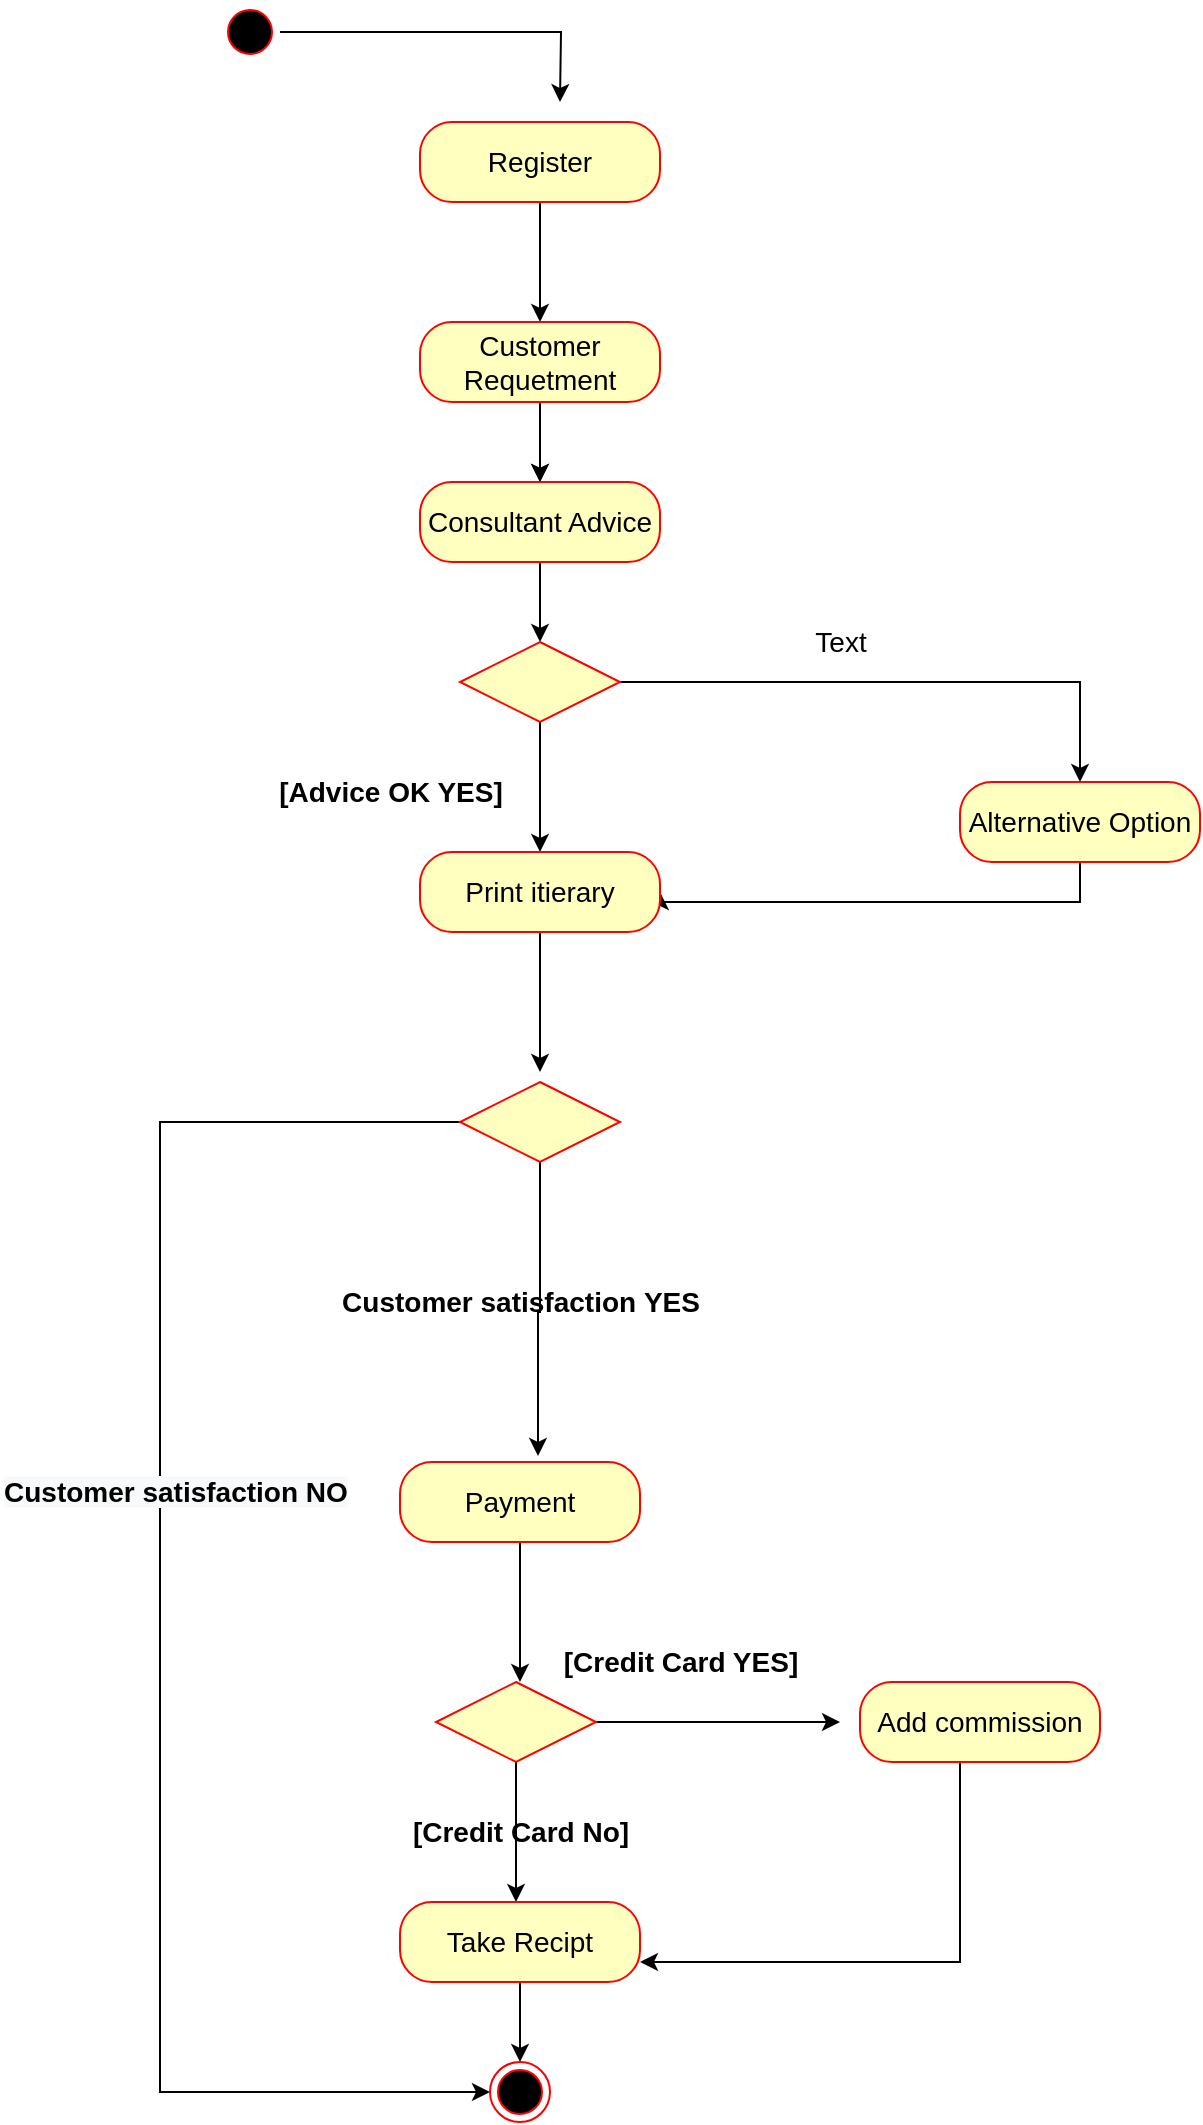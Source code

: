 <mxfile version="20.4.1" type="device"><diagram id="fTqkOirAxgICEb7VzjU3" name="Page-1"><mxGraphModel dx="1778" dy="921" grid="1" gridSize="10" guides="1" tooltips="1" connect="1" arrows="1" fold="1" page="1" pageScale="1" pageWidth="850" pageHeight="1100" math="0" shadow="0"><root><mxCell id="0"/><mxCell id="1" parent="0"/><mxCell id="0w0IZRsJO1UFUmPVu37G-51" value="" style="edgeStyle=orthogonalEdgeStyle;rounded=0;orthogonalLoop=1;jettySize=auto;html=1;fontSize=14;" edge="1" parent="1" source="0w0IZRsJO1UFUmPVu37G-1"><mxGeometry relative="1" as="geometry"><mxPoint x="290" y="90" as="targetPoint"/></mxGeometry></mxCell><mxCell id="0w0IZRsJO1UFUmPVu37G-1" value="" style="ellipse;html=1;shape=startState;fillColor=#000000;strokeColor=#ff0000;" vertex="1" parent="1"><mxGeometry x="120" y="40" width="30" height="30" as="geometry"/></mxCell><mxCell id="0w0IZRsJO1UFUmPVu37G-52" value="" style="edgeStyle=orthogonalEdgeStyle;rounded=0;orthogonalLoop=1;jettySize=auto;html=1;fontSize=14;" edge="1" parent="1" source="0w0IZRsJO1UFUmPVu37G-3" target="0w0IZRsJO1UFUmPVu37G-5"><mxGeometry relative="1" as="geometry"/></mxCell><mxCell id="0w0IZRsJO1UFUmPVu37G-3" value="&lt;font style=&quot;font-size: 14px;&quot;&gt;Register&lt;/font&gt;" style="rounded=1;whiteSpace=wrap;html=1;arcSize=40;fontColor=#000000;fillColor=#ffffc0;strokeColor=#ff0000;" vertex="1" parent="1"><mxGeometry x="220" y="100" width="120" height="40" as="geometry"/></mxCell><mxCell id="0w0IZRsJO1UFUmPVu37G-7" value="" style="edgeStyle=orthogonalEdgeStyle;rounded=0;orthogonalLoop=1;jettySize=auto;html=1;fontSize=14;" edge="1" parent="1" source="0w0IZRsJO1UFUmPVu37G-5" target="0w0IZRsJO1UFUmPVu37G-6"><mxGeometry relative="1" as="geometry"/></mxCell><mxCell id="0w0IZRsJO1UFUmPVu37G-24" value="" style="edgeStyle=orthogonalEdgeStyle;rounded=0;orthogonalLoop=1;jettySize=auto;html=1;fontSize=14;" edge="1" parent="1" source="0w0IZRsJO1UFUmPVu37G-5" target="0w0IZRsJO1UFUmPVu37G-6"><mxGeometry relative="1" as="geometry"/></mxCell><mxCell id="0w0IZRsJO1UFUmPVu37G-5" value="&lt;font style=&quot;font-size: 14px;&quot;&gt;Customer Requetment&lt;/font&gt;" style="rounded=1;whiteSpace=wrap;html=1;arcSize=40;fontColor=#000000;fillColor=#ffffc0;strokeColor=#ff0000;" vertex="1" parent="1"><mxGeometry x="220" y="200" width="120" height="40" as="geometry"/></mxCell><mxCell id="0w0IZRsJO1UFUmPVu37G-9" value="" style="edgeStyle=orthogonalEdgeStyle;rounded=0;orthogonalLoop=1;jettySize=auto;html=1;fontSize=14;" edge="1" parent="1" source="0w0IZRsJO1UFUmPVu37G-6"><mxGeometry relative="1" as="geometry"><mxPoint x="280" y="360" as="targetPoint"/></mxGeometry></mxCell><mxCell id="0w0IZRsJO1UFUmPVu37G-6" value="&lt;font style=&quot;font-size: 14px;&quot;&gt;Consultant Advice&lt;/font&gt;" style="rounded=1;whiteSpace=wrap;html=1;arcSize=40;fontColor=#000000;fillColor=#ffffc0;strokeColor=#ff0000;" vertex="1" parent="1"><mxGeometry x="220" y="280" width="120" height="40" as="geometry"/></mxCell><mxCell id="0w0IZRsJO1UFUmPVu37G-47" value="" style="edgeStyle=orthogonalEdgeStyle;rounded=0;orthogonalLoop=1;jettySize=auto;html=1;fontSize=14;" edge="1" parent="1" source="0w0IZRsJO1UFUmPVu37G-13" target="0w0IZRsJO1UFUmPVu37G-18"><mxGeometry relative="1" as="geometry"/></mxCell><mxCell id="0w0IZRsJO1UFUmPVu37G-49" value="" style="edgeStyle=orthogonalEdgeStyle;rounded=0;orthogonalLoop=1;jettySize=auto;html=1;fontSize=14;entryX=0.5;entryY=0;entryDx=0;entryDy=0;" edge="1" parent="1" source="0w0IZRsJO1UFUmPVu37G-13" target="0w0IZRsJO1UFUmPVu37G-16"><mxGeometry relative="1" as="geometry"><mxPoint x="400" y="380" as="targetPoint"/></mxGeometry></mxCell><mxCell id="0w0IZRsJO1UFUmPVu37G-13" value="" style="rhombus;whiteSpace=wrap;html=1;fillColor=#ffffc0;strokeColor=#ff0000;labelBackgroundColor=#F19C99;fontSize=14;" vertex="1" parent="1"><mxGeometry x="240" y="360" width="80" height="40" as="geometry"/></mxCell><mxCell id="0w0IZRsJO1UFUmPVu37G-23" value="" style="edgeStyle=orthogonalEdgeStyle;rounded=0;orthogonalLoop=1;jettySize=auto;html=1;fontSize=14;entryX=1;entryY=0.5;entryDx=0;entryDy=0;" edge="1" parent="1" source="0w0IZRsJO1UFUmPVu37G-16" target="0w0IZRsJO1UFUmPVu37G-18"><mxGeometry relative="1" as="geometry"><mxPoint x="360" y="490" as="targetPoint"/><Array as="points"><mxPoint x="550" y="490"/><mxPoint x="340" y="490"/></Array></mxGeometry></mxCell><mxCell id="0w0IZRsJO1UFUmPVu37G-16" value="&lt;font style=&quot;font-size: 14px;&quot;&gt;Alternative Option&lt;/font&gt;" style="rounded=1;whiteSpace=wrap;html=1;arcSize=40;fontColor=#000000;fillColor=#ffffc0;strokeColor=#ff0000;" vertex="1" parent="1"><mxGeometry x="490" y="430" width="120" height="40" as="geometry"/></mxCell><mxCell id="0w0IZRsJO1UFUmPVu37G-17" value="&lt;b&gt;[Advice OK YES]&lt;/b&gt;" style="text;html=1;align=center;verticalAlign=middle;resizable=0;points=[];autosize=1;strokeColor=none;fillColor=none;fontSize=14;" vertex="1" parent="1"><mxGeometry x="135" y="420" width="140" height="30" as="geometry"/></mxCell><mxCell id="0w0IZRsJO1UFUmPVu37G-27" value="" style="edgeStyle=orthogonalEdgeStyle;rounded=0;orthogonalLoop=1;jettySize=auto;html=1;fontSize=14;" edge="1" parent="1" source="0w0IZRsJO1UFUmPVu37G-18"><mxGeometry relative="1" as="geometry"><mxPoint x="280" y="575" as="targetPoint"/></mxGeometry></mxCell><mxCell id="0w0IZRsJO1UFUmPVu37G-18" value="&lt;font style=&quot;font-size: 14px;&quot;&gt;Print itierary&lt;/font&gt;" style="rounded=1;whiteSpace=wrap;html=1;arcSize=40;fontColor=#000000;fillColor=#ffffc0;strokeColor=#ff0000;" vertex="1" parent="1"><mxGeometry x="220" y="465" width="120" height="40" as="geometry"/></mxCell><mxCell id="0w0IZRsJO1UFUmPVu37G-32" value="" style="edgeStyle=orthogonalEdgeStyle;rounded=0;orthogonalLoop=1;jettySize=auto;html=1;fontSize=14;entryX=0;entryY=0.5;entryDx=0;entryDy=0;" edge="1" parent="1" source="0w0IZRsJO1UFUmPVu37G-28" target="0w0IZRsJO1UFUmPVu37G-57"><mxGeometry relative="1" as="geometry"><mxPoint x="160" y="600" as="targetPoint"/><Array as="points"><mxPoint x="90" y="600"/><mxPoint x="90" y="1085"/></Array></mxGeometry></mxCell><mxCell id="0w0IZRsJO1UFUmPVu37G-34" value="" style="edgeStyle=orthogonalEdgeStyle;rounded=0;orthogonalLoop=1;jettySize=auto;html=1;fontSize=14;entryX=0.575;entryY=-0.075;entryDx=0;entryDy=0;entryPerimeter=0;" edge="1" parent="1" source="0w0IZRsJO1UFUmPVu37G-28" target="0w0IZRsJO1UFUmPVu37G-36"><mxGeometry relative="1" as="geometry"><mxPoint x="280" y="690" as="targetPoint"/></mxGeometry></mxCell><mxCell id="0w0IZRsJO1UFUmPVu37G-28" value="" style="rhombus;whiteSpace=wrap;html=1;fillColor=#ffffc0;strokeColor=#ff0000;labelBackgroundColor=#F19C99;fontSize=14;" vertex="1" parent="1"><mxGeometry x="240" y="580" width="80" height="40" as="geometry"/></mxCell><mxCell id="0w0IZRsJO1UFUmPVu37G-35" value="&lt;b&gt;Customer satisfaction&amp;nbsp;YES&lt;/b&gt;" style="text;html=1;align=center;verticalAlign=middle;resizable=0;points=[];autosize=1;strokeColor=none;fillColor=none;fontSize=14;" vertex="1" parent="1"><mxGeometry x="170" y="675" width="200" height="30" as="geometry"/></mxCell><mxCell id="0w0IZRsJO1UFUmPVu37G-38" value="" style="edgeStyle=orthogonalEdgeStyle;rounded=0;orthogonalLoop=1;jettySize=auto;html=1;fontSize=14;" edge="1" parent="1" source="0w0IZRsJO1UFUmPVu37G-36"><mxGeometry relative="1" as="geometry"><mxPoint x="270" y="880" as="targetPoint"/></mxGeometry></mxCell><mxCell id="0w0IZRsJO1UFUmPVu37G-36" value="&lt;font style=&quot;font-size: 14px;&quot;&gt;Payment&lt;/font&gt;" style="rounded=1;whiteSpace=wrap;html=1;arcSize=40;fontColor=#000000;fillColor=#ffffc0;strokeColor=#ff0000;" vertex="1" parent="1"><mxGeometry x="210" y="770" width="120" height="40" as="geometry"/></mxCell><mxCell id="0w0IZRsJO1UFUmPVu37G-41" value="" style="edgeStyle=orthogonalEdgeStyle;rounded=0;orthogonalLoop=1;jettySize=auto;html=1;fontSize=14;" edge="1" parent="1" source="0w0IZRsJO1UFUmPVu37G-39"><mxGeometry relative="1" as="geometry"><mxPoint x="430" y="900" as="targetPoint"/></mxGeometry></mxCell><mxCell id="0w0IZRsJO1UFUmPVu37G-46" value="" style="edgeStyle=orthogonalEdgeStyle;rounded=0;orthogonalLoop=1;jettySize=auto;html=1;fontSize=14;" edge="1" parent="1" source="0w0IZRsJO1UFUmPVu37G-39"><mxGeometry relative="1" as="geometry"><mxPoint x="268" y="990" as="targetPoint"/></mxGeometry></mxCell><mxCell id="0w0IZRsJO1UFUmPVu37G-39" value="" style="rhombus;whiteSpace=wrap;html=1;fillColor=#ffffc0;strokeColor=#ff0000;labelBackgroundColor=#F19C99;fontSize=14;" vertex="1" parent="1"><mxGeometry x="228" y="880" width="80" height="40" as="geometry"/></mxCell><mxCell id="0w0IZRsJO1UFUmPVu37G-56" value="" style="edgeStyle=orthogonalEdgeStyle;rounded=0;orthogonalLoop=1;jettySize=auto;html=1;fontSize=14;entryX=1;entryY=0.75;entryDx=0;entryDy=0;" edge="1" parent="1" source="0w0IZRsJO1UFUmPVu37G-42" target="0w0IZRsJO1UFUmPVu37G-54"><mxGeometry relative="1" as="geometry"><mxPoint x="500" y="990" as="targetPoint"/><Array as="points"><mxPoint x="490" y="1020"/></Array></mxGeometry></mxCell><mxCell id="0w0IZRsJO1UFUmPVu37G-42" value="&lt;font style=&quot;font-size: 14px;&quot;&gt;Add commission&lt;/font&gt;" style="rounded=1;whiteSpace=wrap;html=1;arcSize=40;fontColor=#000000;fillColor=#ffffc0;strokeColor=#ff0000;" vertex="1" parent="1"><mxGeometry x="440" y="880" width="120" height="40" as="geometry"/></mxCell><mxCell id="0w0IZRsJO1UFUmPVu37G-44" value="&lt;b&gt;[Credit Card YES]&lt;/b&gt;" style="text;html=1;align=center;verticalAlign=middle;resizable=0;points=[];autosize=1;strokeColor=none;fillColor=none;fontSize=14;" vertex="1" parent="1"><mxGeometry x="280" y="855" width="140" height="30" as="geometry"/></mxCell><mxCell id="0w0IZRsJO1UFUmPVu37G-53" value="&lt;b&gt;[Credit Card No]&lt;/b&gt;" style="text;html=1;align=center;verticalAlign=middle;resizable=0;points=[];autosize=1;strokeColor=none;fillColor=none;fontSize=14;" vertex="1" parent="1"><mxGeometry x="205" y="940" width="130" height="30" as="geometry"/></mxCell><mxCell id="0w0IZRsJO1UFUmPVu37G-58" value="" style="edgeStyle=orthogonalEdgeStyle;rounded=0;orthogonalLoop=1;jettySize=auto;html=1;fontSize=14;" edge="1" parent="1" source="0w0IZRsJO1UFUmPVu37G-54" target="0w0IZRsJO1UFUmPVu37G-57"><mxGeometry relative="1" as="geometry"/></mxCell><mxCell id="0w0IZRsJO1UFUmPVu37G-54" value="&lt;font style=&quot;font-size: 14px;&quot;&gt;Take Recipt&lt;/font&gt;" style="rounded=1;whiteSpace=wrap;html=1;arcSize=40;fontColor=#000000;fillColor=#ffffc0;strokeColor=#ff0000;" vertex="1" parent="1"><mxGeometry x="210" y="990" width="120" height="40" as="geometry"/></mxCell><mxCell id="0w0IZRsJO1UFUmPVu37G-57" value="" style="ellipse;html=1;shape=endState;fillColor=#000000;strokeColor=#ff0000;labelBackgroundColor=#F19C99;fontSize=14;" vertex="1" parent="1"><mxGeometry x="255" y="1070" width="30" height="30" as="geometry"/></mxCell><mxCell id="0w0IZRsJO1UFUmPVu37G-59" value="&lt;b style=&quot;color: rgb(0, 0, 0); font-family: Helvetica; font-size: 14px; font-style: normal; font-variant-ligatures: normal; font-variant-caps: normal; letter-spacing: normal; orphans: 2; text-align: center; text-indent: 0px; text-transform: none; widows: 2; word-spacing: 0px; -webkit-text-stroke-width: 0px; background-color: rgb(248, 249, 250); text-decoration-thickness: initial; text-decoration-style: initial; text-decoration-color: initial;&quot;&gt;Customer satisfaction&amp;nbsp;NO&lt;/b&gt;" style="text;whiteSpace=wrap;html=1;fontSize=14;" vertex="1" parent="1"><mxGeometry x="10" y="770" width="210" height="40" as="geometry"/></mxCell><mxCell id="0w0IZRsJO1UFUmPVu37G-60" value="Text" style="text;html=1;align=center;verticalAlign=middle;resizable=0;points=[];autosize=1;strokeColor=none;fillColor=none;fontSize=14;" vertex="1" parent="1"><mxGeometry x="410" y="350" width="40" height="20" as="geometry"/></mxCell></root></mxGraphModel></diagram></mxfile>
